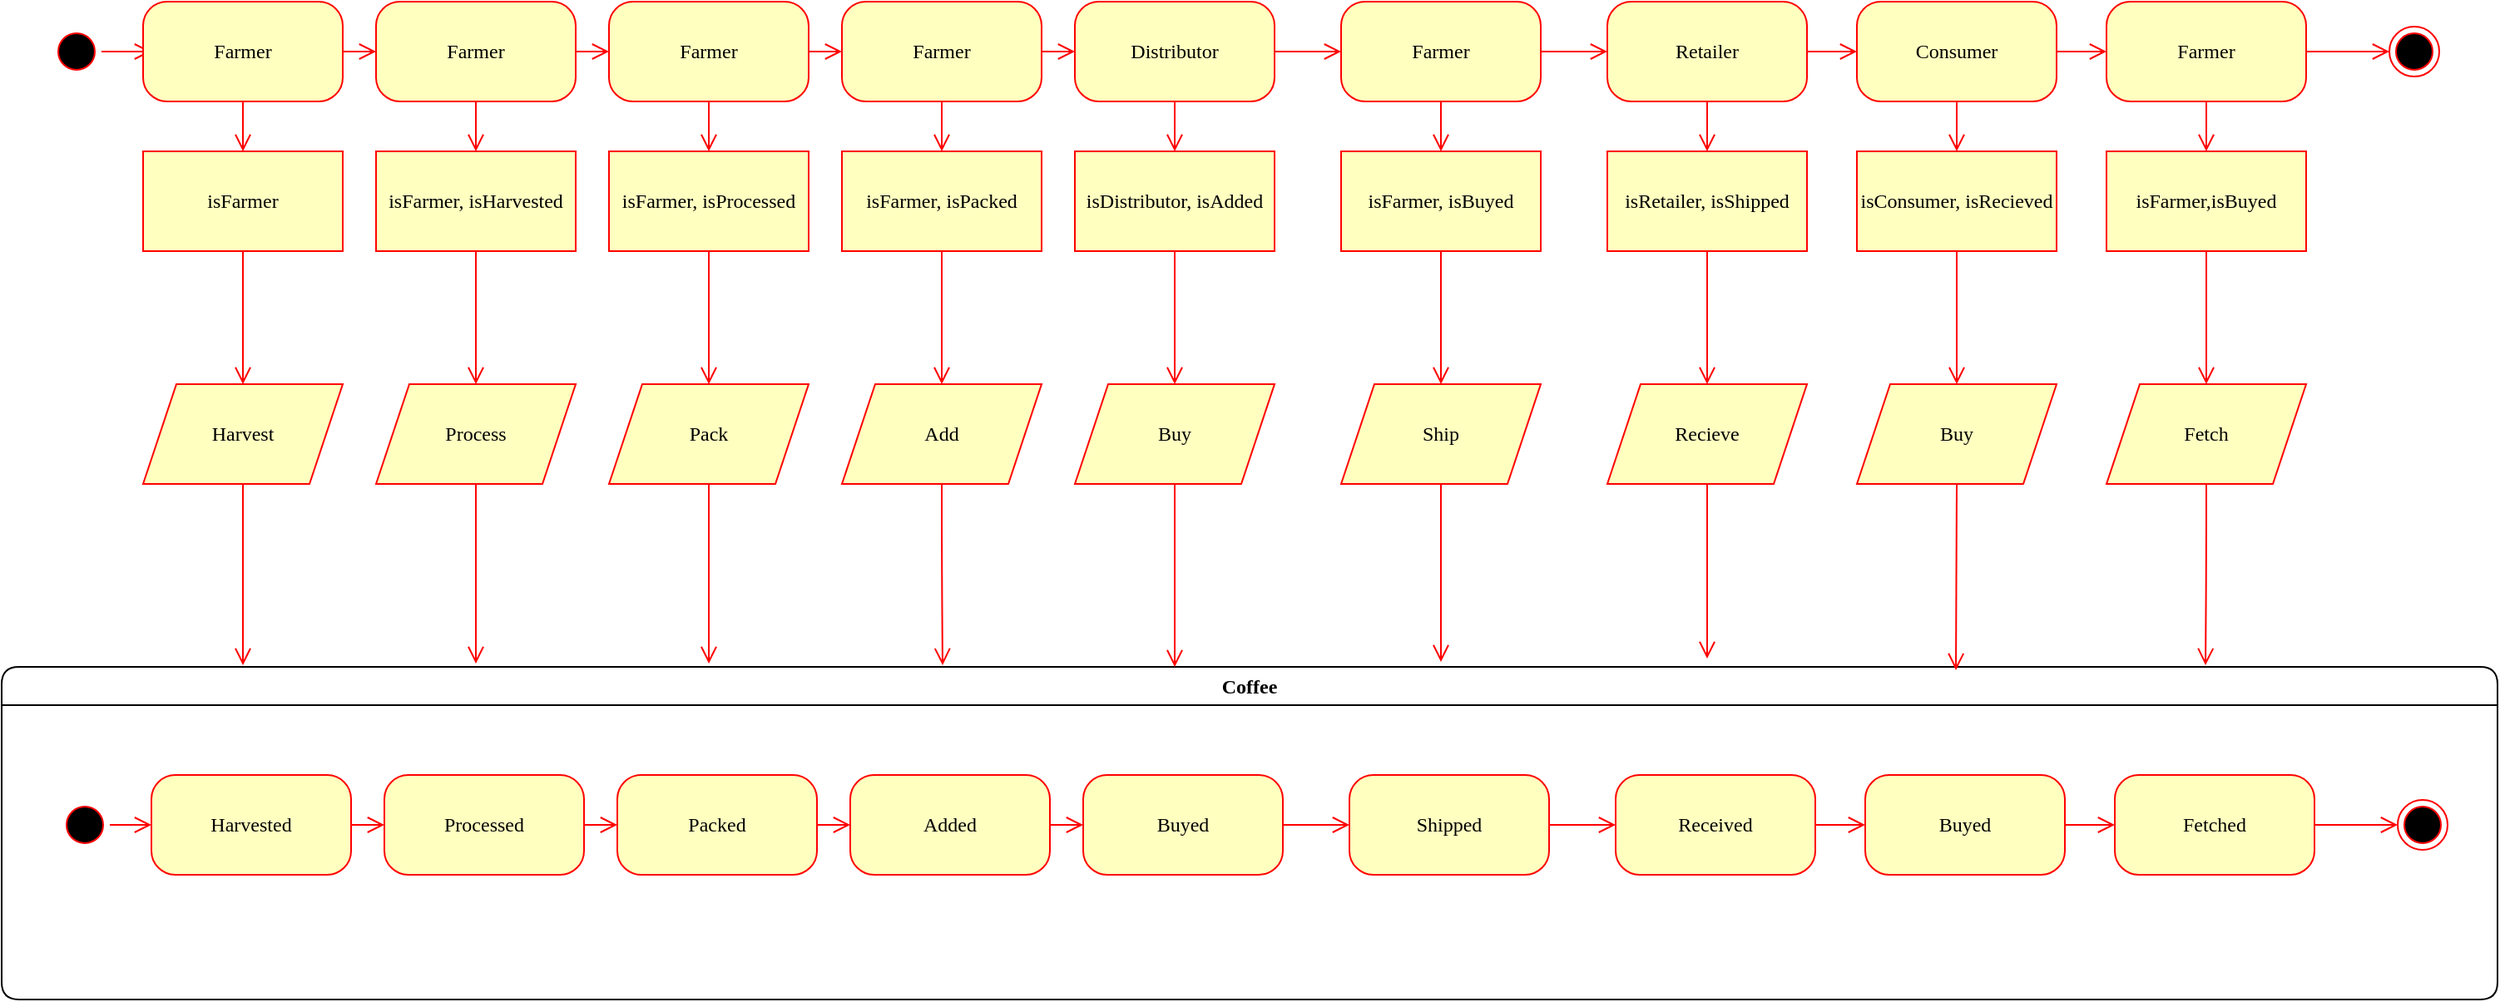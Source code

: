 <mxfile version="14.9.2" type="device"><diagram name="Page-1" id="58cdce13-f638-feb5-8d6f-7d28b1aa9fa0"><mxGraphModel dx="1422" dy="716" grid="1" gridSize="10" guides="1" tooltips="1" connect="1" arrows="1" fold="1" page="1" pageScale="1" pageWidth="1100" pageHeight="850" background="none" math="0" shadow="0"><root><mxCell id="0"/><mxCell id="1" parent="0"/><mxCell id="382b91b5511bd0f7-1" value="" style="ellipse;html=1;shape=startState;fillColor=#000000;strokeColor=#ff0000;rounded=1;shadow=0;comic=0;labelBackgroundColor=none;fontFamily=Verdana;fontSize=12;fontColor=#000000;align=center;direction=south;" parent="1" vertex="1"><mxGeometry x="40" y="135" width="30" height="30" as="geometry"/></mxCell><mxCell id="2a3bc250acf0617d-7" value="Coffee" style="swimlane;whiteSpace=wrap;html=1;rounded=1;shadow=0;comic=0;labelBackgroundColor=none;strokeWidth=1;fontFamily=Verdana;fontSize=12;align=center;" parent="1" vertex="1"><mxGeometry x="10" y="520" width="1500" height="200" as="geometry"/></mxCell><mxCell id="3cde6dad864a17aa-10" style="edgeStyle=elbowEdgeStyle;html=1;labelBackgroundColor=none;endArrow=open;endSize=8;strokeColor=#ff0000;fontFamily=Verdana;fontSize=12;align=left;" parent="2a3bc250acf0617d-7" source="382b91b5511bd0f7-8" target="3cde6dad864a17aa-1" edge="1"><mxGeometry relative="1" as="geometry"/></mxCell><mxCell id="382b91b5511bd0f7-8" value="Harvested" style="rounded=1;whiteSpace=wrap;html=1;arcSize=24;fillColor=#ffffc0;strokeColor=#ff0000;shadow=0;comic=0;labelBackgroundColor=none;fontFamily=Verdana;fontSize=12;fontColor=#000000;align=center;" parent="2a3bc250acf0617d-7" vertex="1"><mxGeometry x="90" y="65" width="120" height="60" as="geometry"/></mxCell><mxCell id="24f968d109e7d6b4-3" value="" style="ellipse;html=1;shape=endState;fillColor=#000000;strokeColor=#ff0000;rounded=1;shadow=0;comic=0;labelBackgroundColor=none;fontFamily=Verdana;fontSize=12;fontColor=#000000;align=center;" parent="2a3bc250acf0617d-7" vertex="1"><mxGeometry x="1440" y="80" width="30" height="30" as="geometry"/></mxCell><mxCell id="3cde6dad864a17aa-9" style="edgeStyle=elbowEdgeStyle;html=1;labelBackgroundColor=none;endArrow=open;endSize=8;strokeColor=#ff0000;fontFamily=Verdana;fontSize=12;align=left;" parent="2a3bc250acf0617d-7" source="2a3bc250acf0617d-3" target="382b91b5511bd0f7-8" edge="1"><mxGeometry relative="1" as="geometry"/></mxCell><mxCell id="2a3bc250acf0617d-3" value="" style="ellipse;html=1;shape=startState;fillColor=#000000;strokeColor=#ff0000;rounded=1;shadow=0;comic=0;labelBackgroundColor=none;fontFamily=Verdana;fontSize=12;fontColor=#000000;align=center;direction=south;" parent="2a3bc250acf0617d-7" vertex="1"><mxGeometry x="35" y="80" width="30" height="30" as="geometry"/></mxCell><mxCell id="3cde6dad864a17aa-11" style="edgeStyle=elbowEdgeStyle;html=1;labelBackgroundColor=none;endArrow=open;endSize=8;strokeColor=#ff0000;fontFamily=Verdana;fontSize=12;align=left;" parent="2a3bc250acf0617d-7" source="3cde6dad864a17aa-1" target="3cde6dad864a17aa-2" edge="1"><mxGeometry relative="1" as="geometry"/></mxCell><mxCell id="3cde6dad864a17aa-1" value="Processed" style="rounded=1;whiteSpace=wrap;html=1;arcSize=24;fillColor=#ffffc0;strokeColor=#ff0000;shadow=0;comic=0;labelBackgroundColor=none;fontFamily=Verdana;fontSize=12;fontColor=#000000;align=center;" parent="2a3bc250acf0617d-7" vertex="1"><mxGeometry x="230" y="65" width="120" height="60" as="geometry"/></mxCell><mxCell id="3cde6dad864a17aa-12" style="edgeStyle=elbowEdgeStyle;html=1;labelBackgroundColor=none;endArrow=open;endSize=8;strokeColor=#ff0000;fontFamily=Verdana;fontSize=12;align=left;entryX=0;entryY=0.5;entryDx=0;entryDy=0;" parent="2a3bc250acf0617d-7" source="3cde6dad864a17aa-2" target="Zp7xhQtFBjuM6EvoYTdf-3" edge="1"><mxGeometry relative="1" as="geometry"/></mxCell><mxCell id="3cde6dad864a17aa-2" value="Packed" style="rounded=1;whiteSpace=wrap;html=1;arcSize=24;fillColor=#ffffc0;strokeColor=#ff0000;shadow=0;comic=0;labelBackgroundColor=none;fontFamily=Verdana;fontSize=12;fontColor=#000000;align=center;" parent="2a3bc250acf0617d-7" vertex="1"><mxGeometry x="370" y="65" width="120" height="60" as="geometry"/></mxCell><mxCell id="Zp7xhQtFBjuM6EvoYTdf-11" style="edgeStyle=orthogonalEdgeStyle;orthogonalLoop=1;jettySize=auto;html=1;exitX=1;exitY=0.5;exitDx=0;exitDy=0;strokeColor=#ff0000;endArrow=open;curved=1;fontFamily=Verdana;fontSize=12;align=left;labelBackgroundColor=none;endSize=8;" edge="1" parent="2a3bc250acf0617d-7" source="Zp7xhQtFBjuM6EvoYTdf-3" target="Zp7xhQtFBjuM6EvoYTdf-4"><mxGeometry relative="1" as="geometry"/></mxCell><mxCell id="Zp7xhQtFBjuM6EvoYTdf-3" value="Added" style="rounded=1;whiteSpace=wrap;html=1;arcSize=24;fillColor=#ffffc0;strokeColor=#ff0000;shadow=0;comic=0;labelBackgroundColor=none;fontFamily=Verdana;fontSize=12;fontColor=#000000;align=center;" vertex="1" parent="2a3bc250acf0617d-7"><mxGeometry x="510" y="65" width="120" height="60" as="geometry"/></mxCell><mxCell id="Zp7xhQtFBjuM6EvoYTdf-17" value="" style="edgeStyle=orthogonalEdgeStyle;curved=1;orthogonalLoop=1;jettySize=auto;html=1;endArrow=open;strokeColor=#ff0000;fontFamily=Verdana;fontSize=12;align=left;labelBackgroundColor=none;endSize=8;" edge="1" parent="2a3bc250acf0617d-7" source="Zp7xhQtFBjuM6EvoYTdf-4" target="Zp7xhQtFBjuM6EvoYTdf-12"><mxGeometry relative="1" as="geometry"/></mxCell><mxCell id="Zp7xhQtFBjuM6EvoYTdf-4" value="Buyed" style="rounded=1;whiteSpace=wrap;html=1;arcSize=24;fillColor=#ffffc0;strokeColor=#ff0000;shadow=0;comic=0;labelBackgroundColor=none;fontFamily=Verdana;fontSize=12;fontColor=#000000;align=center;" vertex="1" parent="2a3bc250acf0617d-7"><mxGeometry x="650" y="65" width="120" height="60" as="geometry"/></mxCell><mxCell id="Zp7xhQtFBjuM6EvoYTdf-18" value="" style="edgeStyle=orthogonalEdgeStyle;curved=1;orthogonalLoop=1;jettySize=auto;html=1;endArrow=open;strokeColor=#ff0000;fontFamily=Verdana;fontSize=12;align=left;labelBackgroundColor=none;endSize=8;" edge="1" parent="2a3bc250acf0617d-7" source="Zp7xhQtFBjuM6EvoYTdf-12" target="Zp7xhQtFBjuM6EvoYTdf-13"><mxGeometry relative="1" as="geometry"/></mxCell><mxCell id="Zp7xhQtFBjuM6EvoYTdf-12" value="Shipped" style="rounded=1;whiteSpace=wrap;html=1;arcSize=24;fillColor=#ffffc0;strokeColor=#ff0000;shadow=0;comic=0;labelBackgroundColor=none;fontFamily=Verdana;fontSize=12;fontColor=#000000;align=center;" vertex="1" parent="2a3bc250acf0617d-7"><mxGeometry x="810" y="65" width="120" height="60" as="geometry"/></mxCell><mxCell id="Zp7xhQtFBjuM6EvoYTdf-19" value="" style="edgeStyle=orthogonalEdgeStyle;curved=1;orthogonalLoop=1;jettySize=auto;html=1;endArrow=open;strokeColor=#ff0000;fontFamily=Verdana;fontSize=12;align=left;labelBackgroundColor=none;endSize=8;" edge="1" parent="2a3bc250acf0617d-7" source="Zp7xhQtFBjuM6EvoYTdf-13" target="Zp7xhQtFBjuM6EvoYTdf-14"><mxGeometry relative="1" as="geometry"/></mxCell><mxCell id="Zp7xhQtFBjuM6EvoYTdf-13" value="Received" style="rounded=1;whiteSpace=wrap;html=1;arcSize=24;fillColor=#ffffc0;strokeColor=#ff0000;shadow=0;comic=0;labelBackgroundColor=none;fontFamily=Verdana;fontSize=12;fontColor=#000000;align=center;" vertex="1" parent="2a3bc250acf0617d-7"><mxGeometry x="970" y="65" width="120" height="60" as="geometry"/></mxCell><mxCell id="Zp7xhQtFBjuM6EvoYTdf-20" value="" style="edgeStyle=orthogonalEdgeStyle;curved=1;orthogonalLoop=1;jettySize=auto;html=1;endArrow=open;strokeColor=#ff0000;fontFamily=Verdana;fontSize=12;align=left;labelBackgroundColor=none;endSize=8;" edge="1" parent="2a3bc250acf0617d-7" source="Zp7xhQtFBjuM6EvoYTdf-14" target="Zp7xhQtFBjuM6EvoYTdf-15"><mxGeometry relative="1" as="geometry"/></mxCell><mxCell id="Zp7xhQtFBjuM6EvoYTdf-14" value="Buyed" style="rounded=1;whiteSpace=wrap;html=1;arcSize=24;fillColor=#ffffc0;strokeColor=#ff0000;shadow=0;comic=0;labelBackgroundColor=none;fontFamily=Verdana;fontSize=12;fontColor=#000000;align=center;" vertex="1" parent="2a3bc250acf0617d-7"><mxGeometry x="1120" y="65" width="120" height="60" as="geometry"/></mxCell><mxCell id="Zp7xhQtFBjuM6EvoYTdf-21" value="" style="edgeStyle=orthogonalEdgeStyle;curved=1;orthogonalLoop=1;jettySize=auto;html=1;endArrow=open;strokeColor=#ff0000;fontFamily=Verdana;fontSize=12;align=left;labelBackgroundColor=none;endSize=8;" edge="1" parent="2a3bc250acf0617d-7" source="Zp7xhQtFBjuM6EvoYTdf-15" target="24f968d109e7d6b4-3"><mxGeometry relative="1" as="geometry"/></mxCell><mxCell id="Zp7xhQtFBjuM6EvoYTdf-15" value="Fetched" style="rounded=1;whiteSpace=wrap;html=1;arcSize=24;fillColor=#ffffc0;strokeColor=#ff0000;shadow=0;comic=0;labelBackgroundColor=none;fontFamily=Verdana;fontSize=12;fontColor=#000000;align=center;" vertex="1" parent="2a3bc250acf0617d-7"><mxGeometry x="1270" y="65" width="120" height="60" as="geometry"/></mxCell><mxCell id="2a3bc250acf0617d-9" style="edgeStyle=orthogonalEdgeStyle;html=1;labelBackgroundColor=none;endArrow=open;endSize=8;strokeColor=#ff0000;fontFamily=Verdana;fontSize=12;align=left;" parent="1" source="382b91b5511bd0f7-1" edge="1"><mxGeometry relative="1" as="geometry"><mxPoint x="100" y="150" as="targetPoint"/></mxGeometry></mxCell><mxCell id="Zp7xhQtFBjuM6EvoYTdf-42" style="edgeStyle=elbowEdgeStyle;html=1;labelBackgroundColor=none;endArrow=open;endSize=8;strokeColor=#ff0000;fontFamily=Verdana;fontSize=12;align=left;" edge="1" parent="1" source="Zp7xhQtFBjuM6EvoYTdf-43" target="Zp7xhQtFBjuM6EvoYTdf-47"><mxGeometry relative="1" as="geometry"/></mxCell><mxCell id="Zp7xhQtFBjuM6EvoYTdf-63" value="" style="edgeStyle=orthogonalEdgeStyle;curved=1;orthogonalLoop=1;jettySize=auto;html=1;labelBackgroundColor=none;fontFamily=Verdana;fontSize=12;endArrow=open;endSize=8;strokeColor=#ff0000;align=left;" edge="1" parent="1" source="Zp7xhQtFBjuM6EvoYTdf-43" target="Zp7xhQtFBjuM6EvoYTdf-62"><mxGeometry relative="1" as="geometry"/></mxCell><mxCell id="Zp7xhQtFBjuM6EvoYTdf-43" value="Farmer" style="rounded=1;whiteSpace=wrap;html=1;arcSize=24;fillColor=#ffffc0;strokeColor=#ff0000;shadow=0;comic=0;labelBackgroundColor=none;fontFamily=Verdana;fontSize=12;fontColor=#000000;align=center;" vertex="1" parent="1"><mxGeometry x="95" y="120" width="120" height="60" as="geometry"/></mxCell><mxCell id="Zp7xhQtFBjuM6EvoYTdf-44" value="" style="ellipse;html=1;shape=endState;fillColor=#000000;strokeColor=#ff0000;rounded=1;shadow=0;comic=0;labelBackgroundColor=none;fontFamily=Verdana;fontSize=12;fontColor=#000000;align=center;" vertex="1" parent="1"><mxGeometry x="1445" y="135" width="30" height="30" as="geometry"/></mxCell><mxCell id="Zp7xhQtFBjuM6EvoYTdf-46" style="edgeStyle=elbowEdgeStyle;html=1;labelBackgroundColor=none;endArrow=open;endSize=8;strokeColor=#ff0000;fontFamily=Verdana;fontSize=12;align=left;" edge="1" parent="1" source="Zp7xhQtFBjuM6EvoYTdf-47" target="Zp7xhQtFBjuM6EvoYTdf-49"><mxGeometry relative="1" as="geometry"/></mxCell><mxCell id="Zp7xhQtFBjuM6EvoYTdf-66" value="" style="edgeStyle=orthogonalEdgeStyle;curved=1;orthogonalLoop=1;jettySize=auto;html=1;labelBackgroundColor=none;fontFamily=Verdana;fontSize=12;endArrow=open;endSize=8;strokeColor=#ff0000;align=left;" edge="1" parent="1" source="Zp7xhQtFBjuM6EvoYTdf-47" target="Zp7xhQtFBjuM6EvoYTdf-65"><mxGeometry relative="1" as="geometry"/></mxCell><mxCell id="Zp7xhQtFBjuM6EvoYTdf-47" value="Farmer" style="rounded=1;whiteSpace=wrap;html=1;arcSize=24;fillColor=#ffffc0;strokeColor=#ff0000;shadow=0;comic=0;labelBackgroundColor=none;fontFamily=Verdana;fontSize=12;fontColor=#000000;align=center;" vertex="1" parent="1"><mxGeometry x="235" y="120" width="120" height="60" as="geometry"/></mxCell><mxCell id="Zp7xhQtFBjuM6EvoYTdf-48" style="edgeStyle=elbowEdgeStyle;html=1;labelBackgroundColor=none;endArrow=open;endSize=8;strokeColor=#ff0000;fontFamily=Verdana;fontSize=12;align=left;entryX=0;entryY=0.5;entryDx=0;entryDy=0;" edge="1" parent="1" source="Zp7xhQtFBjuM6EvoYTdf-49" target="Zp7xhQtFBjuM6EvoYTdf-51"><mxGeometry relative="1" as="geometry"/></mxCell><mxCell id="Zp7xhQtFBjuM6EvoYTdf-75" value="" style="edgeStyle=orthogonalEdgeStyle;curved=1;orthogonalLoop=1;jettySize=auto;html=1;labelBackgroundColor=none;fontFamily=Verdana;fontSize=12;endArrow=open;endSize=8;strokeColor=#ff0000;align=left;" edge="1" parent="1" source="Zp7xhQtFBjuM6EvoYTdf-49" target="Zp7xhQtFBjuM6EvoYTdf-74"><mxGeometry relative="1" as="geometry"/></mxCell><mxCell id="Zp7xhQtFBjuM6EvoYTdf-49" value="Farmer" style="rounded=1;whiteSpace=wrap;html=1;arcSize=24;fillColor=#ffffc0;strokeColor=#ff0000;shadow=0;comic=0;labelBackgroundColor=none;fontFamily=Verdana;fontSize=12;fontColor=#000000;align=center;" vertex="1" parent="1"><mxGeometry x="375" y="120" width="120" height="60" as="geometry"/></mxCell><mxCell id="Zp7xhQtFBjuM6EvoYTdf-50" style="edgeStyle=orthogonalEdgeStyle;orthogonalLoop=1;jettySize=auto;html=1;exitX=1;exitY=0.5;exitDx=0;exitDy=0;strokeColor=#ff0000;endArrow=open;curved=1;fontFamily=Verdana;fontSize=12;align=left;labelBackgroundColor=none;endSize=8;" edge="1" parent="1" source="Zp7xhQtFBjuM6EvoYTdf-51" target="Zp7xhQtFBjuM6EvoYTdf-53"><mxGeometry relative="1" as="geometry"/></mxCell><mxCell id="Zp7xhQtFBjuM6EvoYTdf-79" value="" style="edgeStyle=orthogonalEdgeStyle;curved=1;orthogonalLoop=1;jettySize=auto;html=1;labelBackgroundColor=none;fontFamily=Verdana;fontSize=12;endArrow=open;endSize=8;strokeColor=#ff0000;align=left;" edge="1" parent="1" source="Zp7xhQtFBjuM6EvoYTdf-51" target="Zp7xhQtFBjuM6EvoYTdf-78"><mxGeometry relative="1" as="geometry"/></mxCell><mxCell id="Zp7xhQtFBjuM6EvoYTdf-51" value="Farmer" style="rounded=1;whiteSpace=wrap;html=1;arcSize=24;fillColor=#ffffc0;strokeColor=#ff0000;shadow=0;comic=0;labelBackgroundColor=none;fontFamily=Verdana;fontSize=12;fontColor=#000000;align=center;" vertex="1" parent="1"><mxGeometry x="515" y="120" width="120" height="60" as="geometry"/></mxCell><mxCell id="Zp7xhQtFBjuM6EvoYTdf-52" value="" style="edgeStyle=orthogonalEdgeStyle;curved=1;orthogonalLoop=1;jettySize=auto;html=1;endArrow=open;strokeColor=#ff0000;fontFamily=Verdana;fontSize=12;align=left;labelBackgroundColor=none;endSize=8;" edge="1" parent="1" source="Zp7xhQtFBjuM6EvoYTdf-53" target="Zp7xhQtFBjuM6EvoYTdf-55"><mxGeometry relative="1" as="geometry"/></mxCell><mxCell id="Zp7xhQtFBjuM6EvoYTdf-83" value="" style="edgeStyle=orthogonalEdgeStyle;curved=1;orthogonalLoop=1;jettySize=auto;html=1;labelBackgroundColor=none;fontFamily=Verdana;fontSize=12;endArrow=open;endSize=8;strokeColor=#ff0000;align=left;" edge="1" parent="1" source="Zp7xhQtFBjuM6EvoYTdf-53" target="Zp7xhQtFBjuM6EvoYTdf-82"><mxGeometry relative="1" as="geometry"/></mxCell><mxCell id="Zp7xhQtFBjuM6EvoYTdf-53" value="Distributor" style="rounded=1;whiteSpace=wrap;html=1;arcSize=24;fillColor=#ffffc0;strokeColor=#ff0000;shadow=0;comic=0;labelBackgroundColor=none;fontFamily=Verdana;fontSize=12;fontColor=#000000;align=center;" vertex="1" parent="1"><mxGeometry x="655" y="120" width="120" height="60" as="geometry"/></mxCell><mxCell id="Zp7xhQtFBjuM6EvoYTdf-54" value="" style="edgeStyle=orthogonalEdgeStyle;curved=1;orthogonalLoop=1;jettySize=auto;html=1;endArrow=open;strokeColor=#ff0000;fontFamily=Verdana;fontSize=12;align=left;labelBackgroundColor=none;endSize=8;" edge="1" parent="1" source="Zp7xhQtFBjuM6EvoYTdf-55" target="Zp7xhQtFBjuM6EvoYTdf-57"><mxGeometry relative="1" as="geometry"/></mxCell><mxCell id="Zp7xhQtFBjuM6EvoYTdf-87" value="" style="edgeStyle=orthogonalEdgeStyle;curved=1;orthogonalLoop=1;jettySize=auto;html=1;labelBackgroundColor=none;fontFamily=Verdana;fontSize=12;endArrow=open;endSize=8;strokeColor=#ff0000;align=left;" edge="1" parent="1" source="Zp7xhQtFBjuM6EvoYTdf-55" target="Zp7xhQtFBjuM6EvoYTdf-86"><mxGeometry relative="1" as="geometry"/></mxCell><mxCell id="Zp7xhQtFBjuM6EvoYTdf-55" value="Farmer" style="rounded=1;whiteSpace=wrap;html=1;arcSize=24;fillColor=#ffffc0;strokeColor=#ff0000;shadow=0;comic=0;labelBackgroundColor=none;fontFamily=Verdana;fontSize=12;fontColor=#000000;align=center;" vertex="1" parent="1"><mxGeometry x="815" y="120" width="120" height="60" as="geometry"/></mxCell><mxCell id="Zp7xhQtFBjuM6EvoYTdf-56" value="" style="edgeStyle=orthogonalEdgeStyle;curved=1;orthogonalLoop=1;jettySize=auto;html=1;endArrow=open;strokeColor=#ff0000;fontFamily=Verdana;fontSize=12;align=left;labelBackgroundColor=none;endSize=8;" edge="1" parent="1" source="Zp7xhQtFBjuM6EvoYTdf-57" target="Zp7xhQtFBjuM6EvoYTdf-59"><mxGeometry relative="1" as="geometry"/></mxCell><mxCell id="Zp7xhQtFBjuM6EvoYTdf-91" value="" style="edgeStyle=orthogonalEdgeStyle;curved=1;orthogonalLoop=1;jettySize=auto;html=1;labelBackgroundColor=none;fontFamily=Verdana;fontSize=12;endArrow=open;endSize=8;strokeColor=#ff0000;align=left;" edge="1" parent="1" source="Zp7xhQtFBjuM6EvoYTdf-57" target="Zp7xhQtFBjuM6EvoYTdf-90"><mxGeometry relative="1" as="geometry"/></mxCell><mxCell id="Zp7xhQtFBjuM6EvoYTdf-57" value="Retailer" style="rounded=1;whiteSpace=wrap;html=1;arcSize=24;fillColor=#ffffc0;strokeColor=#ff0000;shadow=0;comic=0;labelBackgroundColor=none;fontFamily=Verdana;fontSize=12;fontColor=#000000;align=center;" vertex="1" parent="1"><mxGeometry x="975" y="120" width="120" height="60" as="geometry"/></mxCell><mxCell id="Zp7xhQtFBjuM6EvoYTdf-58" value="" style="edgeStyle=orthogonalEdgeStyle;curved=1;orthogonalLoop=1;jettySize=auto;html=1;endArrow=open;strokeColor=#ff0000;fontFamily=Verdana;fontSize=12;align=left;labelBackgroundColor=none;endSize=8;" edge="1" parent="1" source="Zp7xhQtFBjuM6EvoYTdf-59" target="Zp7xhQtFBjuM6EvoYTdf-61"><mxGeometry relative="1" as="geometry"/></mxCell><mxCell id="Zp7xhQtFBjuM6EvoYTdf-95" value="" style="edgeStyle=orthogonalEdgeStyle;curved=1;orthogonalLoop=1;jettySize=auto;html=1;labelBackgroundColor=none;fontFamily=Verdana;fontSize=12;endArrow=open;endSize=8;strokeColor=#ff0000;align=left;" edge="1" parent="1" source="Zp7xhQtFBjuM6EvoYTdf-59" target="Zp7xhQtFBjuM6EvoYTdf-94"><mxGeometry relative="1" as="geometry"/></mxCell><mxCell id="Zp7xhQtFBjuM6EvoYTdf-59" value="Consumer" style="rounded=1;whiteSpace=wrap;html=1;arcSize=24;fillColor=#ffffc0;strokeColor=#ff0000;shadow=0;comic=0;labelBackgroundColor=none;fontFamily=Verdana;fontSize=12;fontColor=#000000;align=center;" vertex="1" parent="1"><mxGeometry x="1125" y="120" width="120" height="60" as="geometry"/></mxCell><mxCell id="Zp7xhQtFBjuM6EvoYTdf-60" value="" style="edgeStyle=orthogonalEdgeStyle;curved=1;orthogonalLoop=1;jettySize=auto;html=1;endArrow=open;strokeColor=#ff0000;fontFamily=Verdana;fontSize=12;align=left;labelBackgroundColor=none;endSize=8;" edge="1" parent="1" source="Zp7xhQtFBjuM6EvoYTdf-61" target="Zp7xhQtFBjuM6EvoYTdf-44"><mxGeometry relative="1" as="geometry"/></mxCell><mxCell id="Zp7xhQtFBjuM6EvoYTdf-99" value="" style="edgeStyle=orthogonalEdgeStyle;curved=1;orthogonalLoop=1;jettySize=auto;html=1;labelBackgroundColor=none;fontFamily=Verdana;fontSize=12;endArrow=open;endSize=8;strokeColor=#ff0000;align=left;" edge="1" parent="1" source="Zp7xhQtFBjuM6EvoYTdf-61" target="Zp7xhQtFBjuM6EvoYTdf-98"><mxGeometry relative="1" as="geometry"/></mxCell><mxCell id="Zp7xhQtFBjuM6EvoYTdf-61" value="Farmer" style="rounded=1;whiteSpace=wrap;html=1;arcSize=24;fillColor=#ffffc0;strokeColor=#ff0000;shadow=0;comic=0;labelBackgroundColor=none;fontFamily=Verdana;fontSize=12;fontColor=#000000;align=center;" vertex="1" parent="1"><mxGeometry x="1275" y="120" width="120" height="60" as="geometry"/></mxCell><mxCell id="Zp7xhQtFBjuM6EvoYTdf-68" value="" style="edgeStyle=orthogonalEdgeStyle;curved=1;orthogonalLoop=1;jettySize=auto;html=1;labelBackgroundColor=none;fontFamily=Verdana;fontSize=12;endArrow=open;endSize=8;strokeColor=#ff0000;align=left;" edge="1" parent="1" source="Zp7xhQtFBjuM6EvoYTdf-62" target="Zp7xhQtFBjuM6EvoYTdf-67"><mxGeometry relative="1" as="geometry"/></mxCell><mxCell id="Zp7xhQtFBjuM6EvoYTdf-62" value="isFarmer" style="whiteSpace=wrap;html=1;rounded=0;shadow=0;fontFamily=Verdana;strokeColor=#ff0000;fillColor=#ffffc0;arcSize=24;comic=0;glass=0;sketch=0;" vertex="1" parent="1"><mxGeometry x="95" y="210" width="120" height="60" as="geometry"/></mxCell><mxCell id="Zp7xhQtFBjuM6EvoYTdf-71" value="" style="edgeStyle=orthogonalEdgeStyle;curved=1;orthogonalLoop=1;jettySize=auto;html=1;labelBackgroundColor=none;fontFamily=Verdana;fontSize=12;endArrow=open;endSize=8;strokeColor=#ff0000;align=left;" edge="1" parent="1" source="Zp7xhQtFBjuM6EvoYTdf-65" target="Zp7xhQtFBjuM6EvoYTdf-70"><mxGeometry relative="1" as="geometry"/></mxCell><mxCell id="Zp7xhQtFBjuM6EvoYTdf-65" value="isFarmer, isHarvested" style="whiteSpace=wrap;html=1;rounded=0;shadow=0;fontFamily=Verdana;strokeColor=#ff0000;fillColor=#ffffc0;arcSize=24;comic=0;" vertex="1" parent="1"><mxGeometry x="235" y="210" width="120" height="60" as="geometry"/></mxCell><mxCell id="Zp7xhQtFBjuM6EvoYTdf-69" style="edgeStyle=orthogonalEdgeStyle;curved=1;orthogonalLoop=1;jettySize=auto;html=1;labelBackgroundColor=none;fontFamily=Verdana;fontSize=12;endArrow=open;endSize=8;strokeColor=#ff0000;align=left;" edge="1" parent="1" source="Zp7xhQtFBjuM6EvoYTdf-67"><mxGeometry relative="1" as="geometry"><mxPoint x="155" y="519" as="targetPoint"/></mxGeometry></mxCell><mxCell id="Zp7xhQtFBjuM6EvoYTdf-67" value="Harvest" style="shape=parallelogram;perimeter=parallelogramPerimeter;whiteSpace=wrap;html=1;fixedSize=1;rounded=0;shadow=0;fontFamily=Verdana;strokeColor=#ff0000;fillColor=#ffffc0;glass=0;arcSize=24;comic=0;sketch=0;" vertex="1" parent="1"><mxGeometry x="95" y="350" width="120" height="60" as="geometry"/></mxCell><mxCell id="Zp7xhQtFBjuM6EvoYTdf-102" style="edgeStyle=orthogonalEdgeStyle;curved=1;orthogonalLoop=1;jettySize=auto;html=1;labelBackgroundColor=none;fontFamily=Verdana;fontSize=12;endArrow=open;endSize=8;strokeColor=#ff0000;align=left;" edge="1" parent="1" source="Zp7xhQtFBjuM6EvoYTdf-70"><mxGeometry relative="1" as="geometry"><mxPoint x="295" y="518" as="targetPoint"/></mxGeometry></mxCell><mxCell id="Zp7xhQtFBjuM6EvoYTdf-70" value="Process" style="shape=parallelogram;perimeter=parallelogramPerimeter;whiteSpace=wrap;html=1;fixedSize=1;rounded=0;shadow=0;fontFamily=Verdana;strokeColor=#ff0000;fillColor=#ffffc0;arcSize=24;comic=0;" vertex="1" parent="1"><mxGeometry x="235" y="350" width="120" height="60" as="geometry"/></mxCell><mxCell id="Zp7xhQtFBjuM6EvoYTdf-77" value="" style="edgeStyle=orthogonalEdgeStyle;curved=1;orthogonalLoop=1;jettySize=auto;html=1;labelBackgroundColor=none;fontFamily=Verdana;fontSize=12;endArrow=open;endSize=8;strokeColor=#ff0000;align=left;" edge="1" parent="1" source="Zp7xhQtFBjuM6EvoYTdf-74" target="Zp7xhQtFBjuM6EvoYTdf-76"><mxGeometry relative="1" as="geometry"/></mxCell><mxCell id="Zp7xhQtFBjuM6EvoYTdf-74" value="isFarmer, isProcessed" style="whiteSpace=wrap;html=1;rounded=0;shadow=0;fontFamily=Verdana;strokeColor=#ff0000;fillColor=#ffffc0;arcSize=24;comic=0;" vertex="1" parent="1"><mxGeometry x="375" y="210" width="120" height="60" as="geometry"/></mxCell><mxCell id="Zp7xhQtFBjuM6EvoYTdf-103" style="edgeStyle=orthogonalEdgeStyle;curved=1;orthogonalLoop=1;jettySize=auto;html=1;labelBackgroundColor=none;fontFamily=Verdana;fontSize=12;endArrow=open;endSize=8;strokeColor=#ff0000;align=left;" edge="1" parent="1" source="Zp7xhQtFBjuM6EvoYTdf-76"><mxGeometry relative="1" as="geometry"><mxPoint x="435" y="518" as="targetPoint"/></mxGeometry></mxCell><mxCell id="Zp7xhQtFBjuM6EvoYTdf-76" value="Pack" style="shape=parallelogram;perimeter=parallelogramPerimeter;whiteSpace=wrap;html=1;fixedSize=1;rounded=0;shadow=0;fontFamily=Verdana;strokeColor=#ff0000;fillColor=#ffffc0;arcSize=24;comic=0;" vertex="1" parent="1"><mxGeometry x="375" y="350" width="120" height="60" as="geometry"/></mxCell><mxCell id="Zp7xhQtFBjuM6EvoYTdf-81" value="" style="edgeStyle=orthogonalEdgeStyle;curved=1;orthogonalLoop=1;jettySize=auto;html=1;labelBackgroundColor=none;fontFamily=Verdana;fontSize=12;endArrow=open;endSize=8;strokeColor=#ff0000;align=left;" edge="1" parent="1" source="Zp7xhQtFBjuM6EvoYTdf-78" target="Zp7xhQtFBjuM6EvoYTdf-80"><mxGeometry relative="1" as="geometry"/></mxCell><mxCell id="Zp7xhQtFBjuM6EvoYTdf-78" value="isFarmer, isPacked" style="whiteSpace=wrap;html=1;rounded=0;shadow=0;fontFamily=Verdana;strokeColor=#ff0000;fillColor=#ffffc0;arcSize=24;comic=0;" vertex="1" parent="1"><mxGeometry x="515" y="210" width="120" height="60" as="geometry"/></mxCell><mxCell id="Zp7xhQtFBjuM6EvoYTdf-112" style="edgeStyle=orthogonalEdgeStyle;curved=1;orthogonalLoop=1;jettySize=auto;html=1;entryX=0.377;entryY=-0.005;entryDx=0;entryDy=0;entryPerimeter=0;labelBackgroundColor=none;fontFamily=Verdana;fontSize=12;endArrow=open;endSize=8;strokeColor=#ff0000;align=left;" edge="1" parent="1" source="Zp7xhQtFBjuM6EvoYTdf-80" target="2a3bc250acf0617d-7"><mxGeometry relative="1" as="geometry"/></mxCell><mxCell id="Zp7xhQtFBjuM6EvoYTdf-80" value="Add" style="shape=parallelogram;perimeter=parallelogramPerimeter;whiteSpace=wrap;html=1;fixedSize=1;rounded=0;shadow=0;fontFamily=Verdana;strokeColor=#ff0000;fillColor=#ffffc0;arcSize=24;comic=0;" vertex="1" parent="1"><mxGeometry x="515" y="350" width="120" height="60" as="geometry"/></mxCell><mxCell id="Zp7xhQtFBjuM6EvoYTdf-85" value="" style="edgeStyle=orthogonalEdgeStyle;curved=1;orthogonalLoop=1;jettySize=auto;html=1;labelBackgroundColor=none;fontFamily=Verdana;fontSize=12;endArrow=open;endSize=8;strokeColor=#ff0000;align=left;" edge="1" parent="1" source="Zp7xhQtFBjuM6EvoYTdf-82" target="Zp7xhQtFBjuM6EvoYTdf-84"><mxGeometry relative="1" as="geometry"/></mxCell><mxCell id="Zp7xhQtFBjuM6EvoYTdf-82" value="isDistributor, isAdded" style="whiteSpace=wrap;html=1;rounded=0;shadow=0;fontFamily=Verdana;strokeColor=#ff0000;fillColor=#ffffc0;arcSize=24;comic=0;" vertex="1" parent="1"><mxGeometry x="655" y="210" width="120" height="60" as="geometry"/></mxCell><mxCell id="Zp7xhQtFBjuM6EvoYTdf-105" style="edgeStyle=orthogonalEdgeStyle;curved=1;orthogonalLoop=1;jettySize=auto;html=1;labelBackgroundColor=none;fontFamily=Verdana;fontSize=12;endArrow=open;endSize=8;strokeColor=#ff0000;align=left;" edge="1" parent="1" source="Zp7xhQtFBjuM6EvoYTdf-84"><mxGeometry relative="1" as="geometry"><mxPoint x="715" y="520" as="targetPoint"/></mxGeometry></mxCell><mxCell id="Zp7xhQtFBjuM6EvoYTdf-84" value="Buy" style="shape=parallelogram;perimeter=parallelogramPerimeter;whiteSpace=wrap;html=1;fixedSize=1;rounded=0;shadow=0;fontFamily=Verdana;strokeColor=#ff0000;fillColor=#ffffc0;arcSize=24;comic=0;" vertex="1" parent="1"><mxGeometry x="655" y="350" width="120" height="60" as="geometry"/></mxCell><mxCell id="Zp7xhQtFBjuM6EvoYTdf-89" value="" style="edgeStyle=orthogonalEdgeStyle;curved=1;orthogonalLoop=1;jettySize=auto;html=1;labelBackgroundColor=none;fontFamily=Verdana;fontSize=12;endArrow=open;endSize=8;strokeColor=#ff0000;align=left;" edge="1" parent="1" source="Zp7xhQtFBjuM6EvoYTdf-86" target="Zp7xhQtFBjuM6EvoYTdf-88"><mxGeometry relative="1" as="geometry"/></mxCell><mxCell id="Zp7xhQtFBjuM6EvoYTdf-86" value="isFarmer, isBuyed" style="rounded=0;whiteSpace=wrap;html=1;arcSize=24;fillColor=#ffffc0;strokeColor=#ff0000;shadow=0;comic=0;labelBackgroundColor=none;fontFamily=Verdana;fontSize=12;fontColor=#000000;align=center;" vertex="1" parent="1"><mxGeometry x="815" y="210" width="120" height="60" as="geometry"/></mxCell><mxCell id="Zp7xhQtFBjuM6EvoYTdf-106" style="edgeStyle=orthogonalEdgeStyle;curved=1;orthogonalLoop=1;jettySize=auto;html=1;labelBackgroundColor=none;fontFamily=Verdana;fontSize=12;endArrow=open;endSize=8;strokeColor=#ff0000;align=left;" edge="1" parent="1" source="Zp7xhQtFBjuM6EvoYTdf-88"><mxGeometry relative="1" as="geometry"><mxPoint x="875" y="517" as="targetPoint"/></mxGeometry></mxCell><mxCell id="Zp7xhQtFBjuM6EvoYTdf-88" value="Ship" style="shape=parallelogram;perimeter=parallelogramPerimeter;whiteSpace=wrap;html=1;fixedSize=1;rounded=0;shadow=0;fontFamily=Verdana;strokeColor=#ff0000;fillColor=#ffffc0;arcSize=24;comic=0;" vertex="1" parent="1"><mxGeometry x="815" y="350" width="120" height="60" as="geometry"/></mxCell><mxCell id="Zp7xhQtFBjuM6EvoYTdf-93" value="" style="edgeStyle=orthogonalEdgeStyle;curved=1;orthogonalLoop=1;jettySize=auto;html=1;labelBackgroundColor=none;fontFamily=Verdana;fontSize=12;endArrow=open;endSize=8;strokeColor=#ff0000;align=left;" edge="1" parent="1" source="Zp7xhQtFBjuM6EvoYTdf-90" target="Zp7xhQtFBjuM6EvoYTdf-92"><mxGeometry relative="1" as="geometry"/></mxCell><mxCell id="Zp7xhQtFBjuM6EvoYTdf-90" value="isRetailer, isShipped" style="whiteSpace=wrap;html=1;rounded=0;shadow=0;fontFamily=Verdana;strokeColor=#ff0000;fillColor=#ffffc0;arcSize=24;comic=0;" vertex="1" parent="1"><mxGeometry x="975" y="210" width="120" height="60" as="geometry"/></mxCell><mxCell id="Zp7xhQtFBjuM6EvoYTdf-108" style="edgeStyle=orthogonalEdgeStyle;curved=1;orthogonalLoop=1;jettySize=auto;html=1;labelBackgroundColor=none;fontFamily=Verdana;fontSize=12;endArrow=open;endSize=8;strokeColor=#ff0000;align=left;" edge="1" parent="1" source="Zp7xhQtFBjuM6EvoYTdf-92"><mxGeometry relative="1" as="geometry"><mxPoint x="1035" y="515" as="targetPoint"/></mxGeometry></mxCell><mxCell id="Zp7xhQtFBjuM6EvoYTdf-92" value="Recieve" style="shape=parallelogram;perimeter=parallelogramPerimeter;whiteSpace=wrap;html=1;fixedSize=1;rounded=0;shadow=0;fontFamily=Verdana;strokeColor=#ff0000;fillColor=#ffffc0;arcSize=24;comic=0;" vertex="1" parent="1"><mxGeometry x="975" y="350" width="120" height="60" as="geometry"/></mxCell><mxCell id="Zp7xhQtFBjuM6EvoYTdf-97" value="" style="edgeStyle=orthogonalEdgeStyle;curved=1;orthogonalLoop=1;jettySize=auto;html=1;labelBackgroundColor=none;fontFamily=Verdana;fontSize=12;endArrow=open;endSize=8;strokeColor=#ff0000;align=left;" edge="1" parent="1" source="Zp7xhQtFBjuM6EvoYTdf-94" target="Zp7xhQtFBjuM6EvoYTdf-96"><mxGeometry relative="1" as="geometry"/></mxCell><mxCell id="Zp7xhQtFBjuM6EvoYTdf-94" value="isConsumer, isRecieved" style="whiteSpace=wrap;html=1;rounded=0;shadow=0;fontFamily=Verdana;strokeColor=#ff0000;fillColor=#ffffc0;arcSize=24;comic=0;" vertex="1" parent="1"><mxGeometry x="1125" y="210" width="120" height="60" as="geometry"/></mxCell><mxCell id="Zp7xhQtFBjuM6EvoYTdf-109" style="edgeStyle=orthogonalEdgeStyle;curved=1;orthogonalLoop=1;jettySize=auto;html=1;labelBackgroundColor=none;fontFamily=Verdana;fontSize=12;endArrow=open;endSize=8;strokeColor=#ff0000;align=left;entryX=0.783;entryY=0.01;entryDx=0;entryDy=0;entryPerimeter=0;" edge="1" parent="1" source="Zp7xhQtFBjuM6EvoYTdf-96" target="2a3bc250acf0617d-7"><mxGeometry relative="1" as="geometry"><mxPoint x="1185" y="510" as="targetPoint"/></mxGeometry></mxCell><mxCell id="Zp7xhQtFBjuM6EvoYTdf-96" value="Buy" style="shape=parallelogram;perimeter=parallelogramPerimeter;whiteSpace=wrap;html=1;fixedSize=1;rounded=0;shadow=0;fontFamily=Verdana;strokeColor=#ff0000;fillColor=#ffffc0;arcSize=24;comic=0;" vertex="1" parent="1"><mxGeometry x="1125" y="350" width="120" height="60" as="geometry"/></mxCell><mxCell id="Zp7xhQtFBjuM6EvoYTdf-101" value="" style="edgeStyle=orthogonalEdgeStyle;curved=1;orthogonalLoop=1;jettySize=auto;html=1;labelBackgroundColor=none;fontFamily=Verdana;fontSize=12;endArrow=open;endSize=8;strokeColor=#ff0000;align=left;" edge="1" parent="1" source="Zp7xhQtFBjuM6EvoYTdf-98" target="Zp7xhQtFBjuM6EvoYTdf-100"><mxGeometry relative="1" as="geometry"/></mxCell><mxCell id="Zp7xhQtFBjuM6EvoYTdf-98" value="isFarmer,isBuyed" style="whiteSpace=wrap;html=1;rounded=0;shadow=0;fontFamily=Verdana;strokeColor=#ff0000;fillColor=#ffffc0;arcSize=24;comic=0;" vertex="1" parent="1"><mxGeometry x="1275" y="210" width="120" height="60" as="geometry"/></mxCell><mxCell id="Zp7xhQtFBjuM6EvoYTdf-110" style="edgeStyle=orthogonalEdgeStyle;curved=1;orthogonalLoop=1;jettySize=auto;html=1;labelBackgroundColor=none;fontFamily=Verdana;fontSize=12;endArrow=open;endSize=8;strokeColor=#ff0000;align=left;entryX=0.883;entryY=-0.005;entryDx=0;entryDy=0;entryPerimeter=0;" edge="1" parent="1" source="Zp7xhQtFBjuM6EvoYTdf-100" target="2a3bc250acf0617d-7"><mxGeometry relative="1" as="geometry"><mxPoint x="1336" y="520" as="targetPoint"/></mxGeometry></mxCell><mxCell id="Zp7xhQtFBjuM6EvoYTdf-100" value="Fetch" style="shape=parallelogram;perimeter=parallelogramPerimeter;whiteSpace=wrap;html=1;fixedSize=1;rounded=0;shadow=0;fontFamily=Verdana;strokeColor=#ff0000;fillColor=#ffffc0;arcSize=24;comic=0;" vertex="1" parent="1"><mxGeometry x="1275" y="350" width="120" height="60" as="geometry"/></mxCell></root></mxGraphModel></diagram></mxfile>